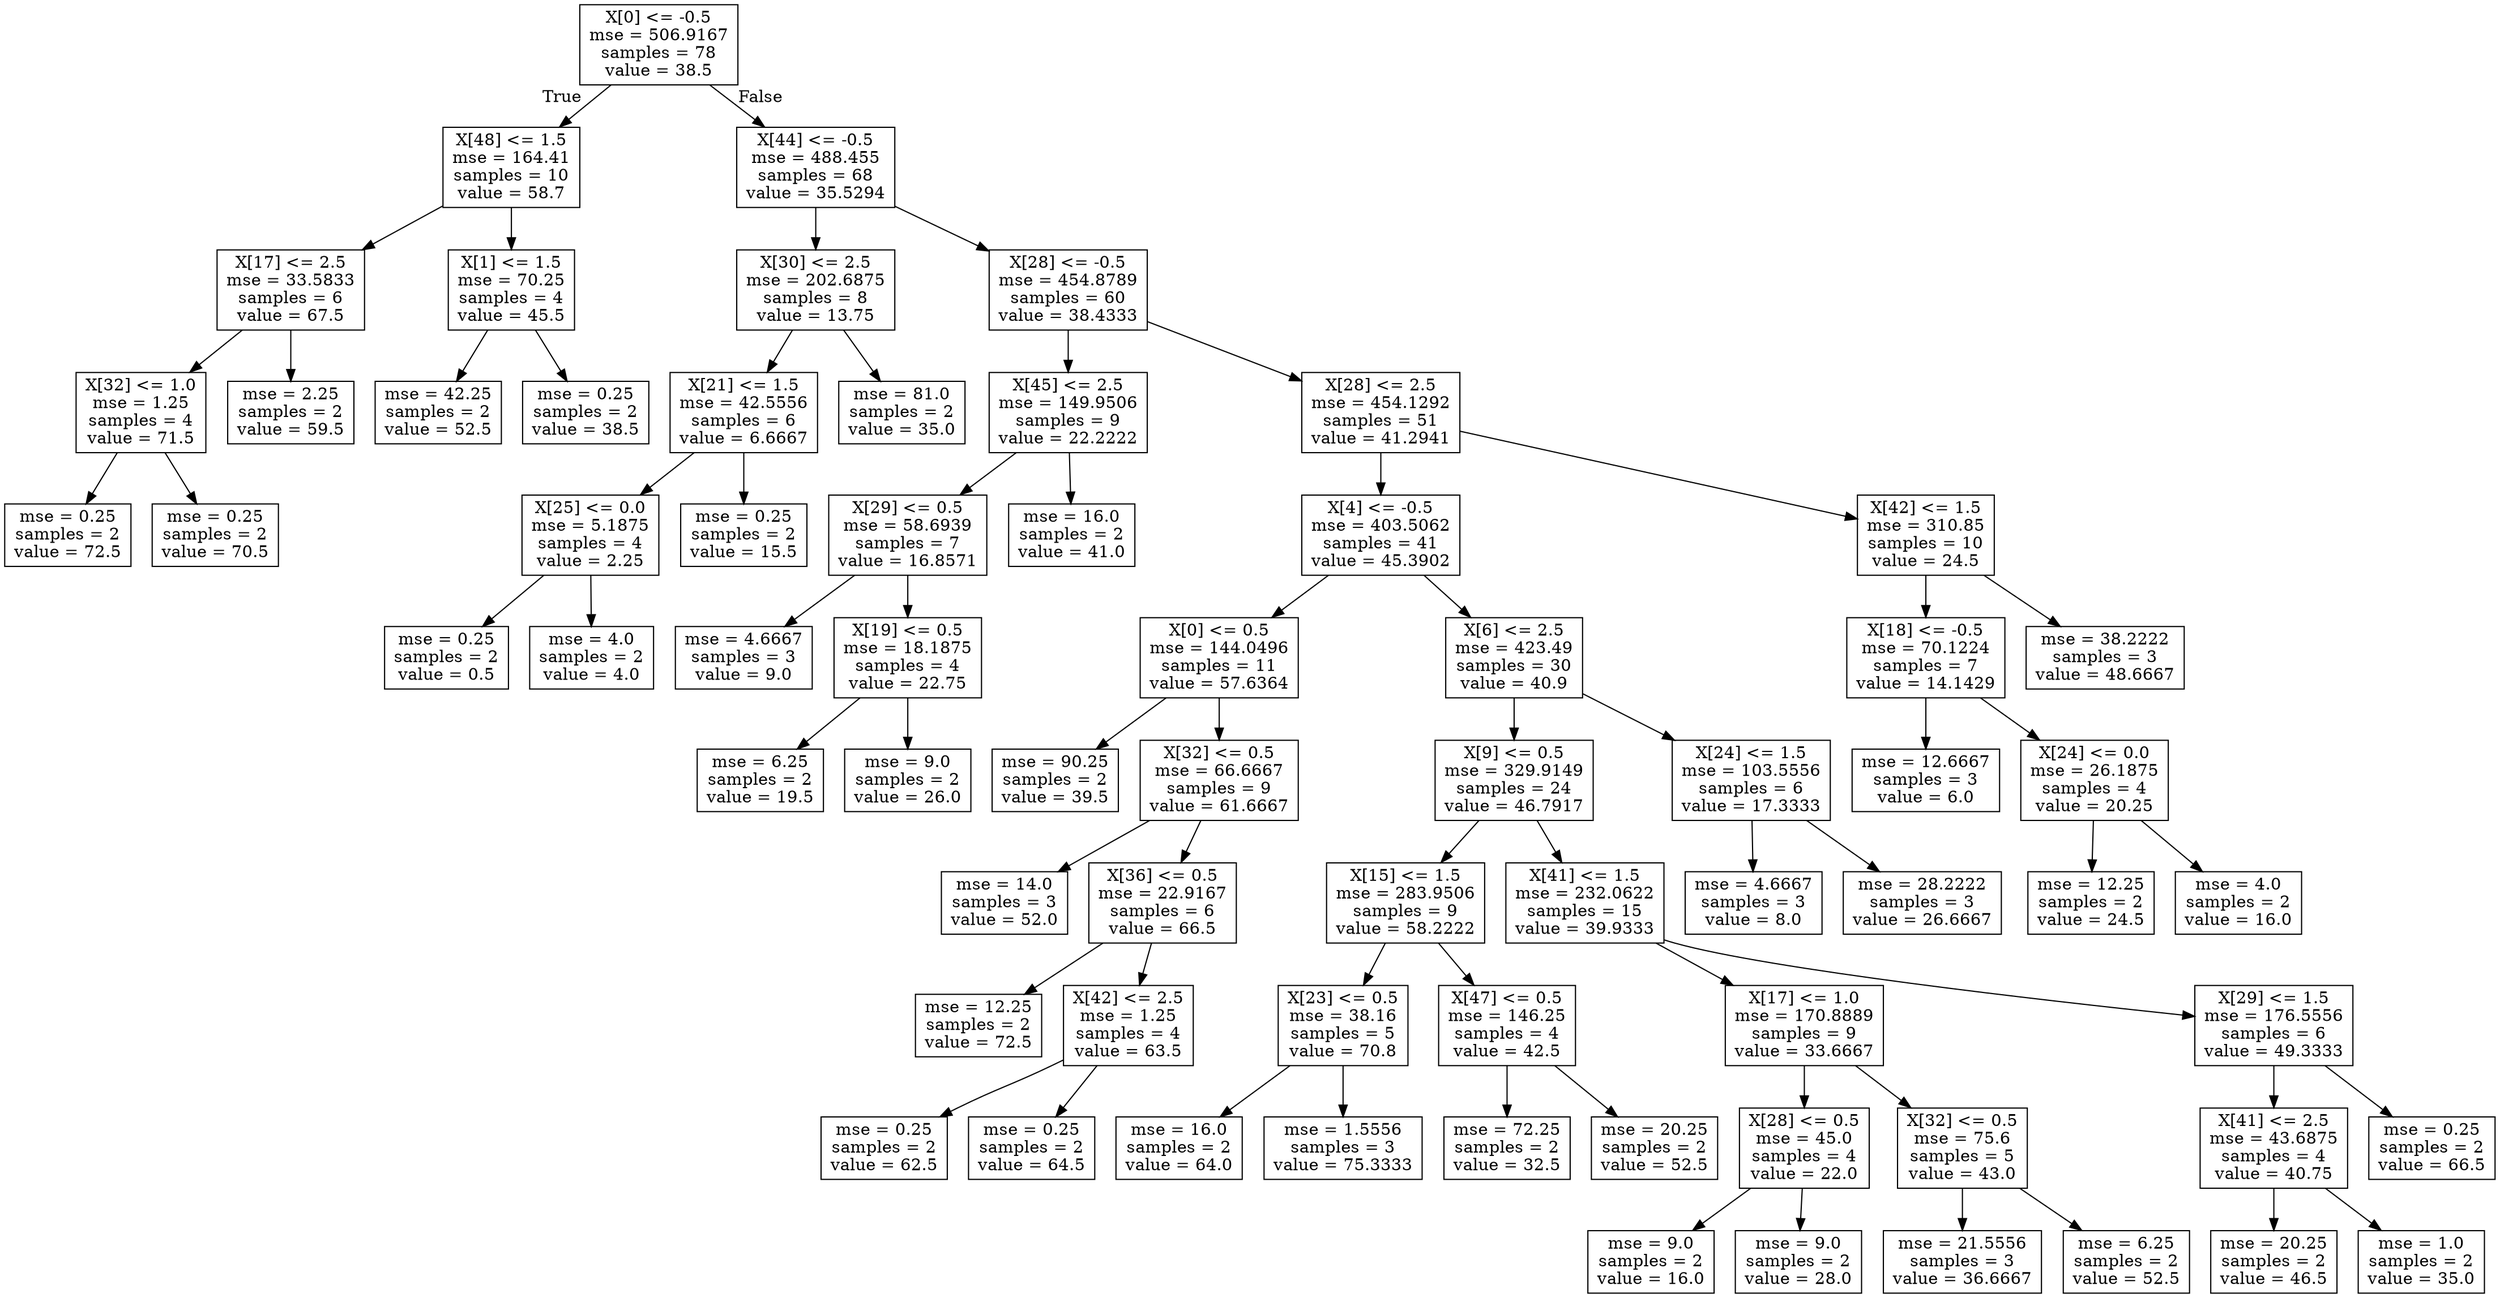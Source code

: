 digraph Tree {
node [shape=box] ;
0 [label="X[0] <= -0.5\nmse = 506.9167\nsamples = 78\nvalue = 38.5"] ;
1 [label="X[48] <= 1.5\nmse = 164.41\nsamples = 10\nvalue = 58.7"] ;
0 -> 1 [labeldistance=2.5, labelangle=45, headlabel="True"] ;
2 [label="X[17] <= 2.5\nmse = 33.5833\nsamples = 6\nvalue = 67.5"] ;
1 -> 2 ;
3 [label="X[32] <= 1.0\nmse = 1.25\nsamples = 4\nvalue = 71.5"] ;
2 -> 3 ;
4 [label="mse = 0.25\nsamples = 2\nvalue = 72.5"] ;
3 -> 4 ;
5 [label="mse = 0.25\nsamples = 2\nvalue = 70.5"] ;
3 -> 5 ;
6 [label="mse = 2.25\nsamples = 2\nvalue = 59.5"] ;
2 -> 6 ;
7 [label="X[1] <= 1.5\nmse = 70.25\nsamples = 4\nvalue = 45.5"] ;
1 -> 7 ;
8 [label="mse = 42.25\nsamples = 2\nvalue = 52.5"] ;
7 -> 8 ;
9 [label="mse = 0.25\nsamples = 2\nvalue = 38.5"] ;
7 -> 9 ;
10 [label="X[44] <= -0.5\nmse = 488.455\nsamples = 68\nvalue = 35.5294"] ;
0 -> 10 [labeldistance=2.5, labelangle=-45, headlabel="False"] ;
11 [label="X[30] <= 2.5\nmse = 202.6875\nsamples = 8\nvalue = 13.75"] ;
10 -> 11 ;
12 [label="X[21] <= 1.5\nmse = 42.5556\nsamples = 6\nvalue = 6.6667"] ;
11 -> 12 ;
13 [label="X[25] <= 0.0\nmse = 5.1875\nsamples = 4\nvalue = 2.25"] ;
12 -> 13 ;
14 [label="mse = 0.25\nsamples = 2\nvalue = 0.5"] ;
13 -> 14 ;
15 [label="mse = 4.0\nsamples = 2\nvalue = 4.0"] ;
13 -> 15 ;
16 [label="mse = 0.25\nsamples = 2\nvalue = 15.5"] ;
12 -> 16 ;
17 [label="mse = 81.0\nsamples = 2\nvalue = 35.0"] ;
11 -> 17 ;
18 [label="X[28] <= -0.5\nmse = 454.8789\nsamples = 60\nvalue = 38.4333"] ;
10 -> 18 ;
19 [label="X[45] <= 2.5\nmse = 149.9506\nsamples = 9\nvalue = 22.2222"] ;
18 -> 19 ;
20 [label="X[29] <= 0.5\nmse = 58.6939\nsamples = 7\nvalue = 16.8571"] ;
19 -> 20 ;
21 [label="mse = 4.6667\nsamples = 3\nvalue = 9.0"] ;
20 -> 21 ;
22 [label="X[19] <= 0.5\nmse = 18.1875\nsamples = 4\nvalue = 22.75"] ;
20 -> 22 ;
23 [label="mse = 6.25\nsamples = 2\nvalue = 19.5"] ;
22 -> 23 ;
24 [label="mse = 9.0\nsamples = 2\nvalue = 26.0"] ;
22 -> 24 ;
25 [label="mse = 16.0\nsamples = 2\nvalue = 41.0"] ;
19 -> 25 ;
26 [label="X[28] <= 2.5\nmse = 454.1292\nsamples = 51\nvalue = 41.2941"] ;
18 -> 26 ;
27 [label="X[4] <= -0.5\nmse = 403.5062\nsamples = 41\nvalue = 45.3902"] ;
26 -> 27 ;
28 [label="X[0] <= 0.5\nmse = 144.0496\nsamples = 11\nvalue = 57.6364"] ;
27 -> 28 ;
29 [label="mse = 90.25\nsamples = 2\nvalue = 39.5"] ;
28 -> 29 ;
30 [label="X[32] <= 0.5\nmse = 66.6667\nsamples = 9\nvalue = 61.6667"] ;
28 -> 30 ;
31 [label="mse = 14.0\nsamples = 3\nvalue = 52.0"] ;
30 -> 31 ;
32 [label="X[36] <= 0.5\nmse = 22.9167\nsamples = 6\nvalue = 66.5"] ;
30 -> 32 ;
33 [label="mse = 12.25\nsamples = 2\nvalue = 72.5"] ;
32 -> 33 ;
34 [label="X[42] <= 2.5\nmse = 1.25\nsamples = 4\nvalue = 63.5"] ;
32 -> 34 ;
35 [label="mse = 0.25\nsamples = 2\nvalue = 62.5"] ;
34 -> 35 ;
36 [label="mse = 0.25\nsamples = 2\nvalue = 64.5"] ;
34 -> 36 ;
37 [label="X[6] <= 2.5\nmse = 423.49\nsamples = 30\nvalue = 40.9"] ;
27 -> 37 ;
38 [label="X[9] <= 0.5\nmse = 329.9149\nsamples = 24\nvalue = 46.7917"] ;
37 -> 38 ;
39 [label="X[15] <= 1.5\nmse = 283.9506\nsamples = 9\nvalue = 58.2222"] ;
38 -> 39 ;
40 [label="X[23] <= 0.5\nmse = 38.16\nsamples = 5\nvalue = 70.8"] ;
39 -> 40 ;
41 [label="mse = 16.0\nsamples = 2\nvalue = 64.0"] ;
40 -> 41 ;
42 [label="mse = 1.5556\nsamples = 3\nvalue = 75.3333"] ;
40 -> 42 ;
43 [label="X[47] <= 0.5\nmse = 146.25\nsamples = 4\nvalue = 42.5"] ;
39 -> 43 ;
44 [label="mse = 72.25\nsamples = 2\nvalue = 32.5"] ;
43 -> 44 ;
45 [label="mse = 20.25\nsamples = 2\nvalue = 52.5"] ;
43 -> 45 ;
46 [label="X[41] <= 1.5\nmse = 232.0622\nsamples = 15\nvalue = 39.9333"] ;
38 -> 46 ;
47 [label="X[17] <= 1.0\nmse = 170.8889\nsamples = 9\nvalue = 33.6667"] ;
46 -> 47 ;
48 [label="X[28] <= 0.5\nmse = 45.0\nsamples = 4\nvalue = 22.0"] ;
47 -> 48 ;
49 [label="mse = 9.0\nsamples = 2\nvalue = 16.0"] ;
48 -> 49 ;
50 [label="mse = 9.0\nsamples = 2\nvalue = 28.0"] ;
48 -> 50 ;
51 [label="X[32] <= 0.5\nmse = 75.6\nsamples = 5\nvalue = 43.0"] ;
47 -> 51 ;
52 [label="mse = 21.5556\nsamples = 3\nvalue = 36.6667"] ;
51 -> 52 ;
53 [label="mse = 6.25\nsamples = 2\nvalue = 52.5"] ;
51 -> 53 ;
54 [label="X[29] <= 1.5\nmse = 176.5556\nsamples = 6\nvalue = 49.3333"] ;
46 -> 54 ;
55 [label="X[41] <= 2.5\nmse = 43.6875\nsamples = 4\nvalue = 40.75"] ;
54 -> 55 ;
56 [label="mse = 20.25\nsamples = 2\nvalue = 46.5"] ;
55 -> 56 ;
57 [label="mse = 1.0\nsamples = 2\nvalue = 35.0"] ;
55 -> 57 ;
58 [label="mse = 0.25\nsamples = 2\nvalue = 66.5"] ;
54 -> 58 ;
59 [label="X[24] <= 1.5\nmse = 103.5556\nsamples = 6\nvalue = 17.3333"] ;
37 -> 59 ;
60 [label="mse = 4.6667\nsamples = 3\nvalue = 8.0"] ;
59 -> 60 ;
61 [label="mse = 28.2222\nsamples = 3\nvalue = 26.6667"] ;
59 -> 61 ;
62 [label="X[42] <= 1.5\nmse = 310.85\nsamples = 10\nvalue = 24.5"] ;
26 -> 62 ;
63 [label="X[18] <= -0.5\nmse = 70.1224\nsamples = 7\nvalue = 14.1429"] ;
62 -> 63 ;
64 [label="mse = 12.6667\nsamples = 3\nvalue = 6.0"] ;
63 -> 64 ;
65 [label="X[24] <= 0.0\nmse = 26.1875\nsamples = 4\nvalue = 20.25"] ;
63 -> 65 ;
66 [label="mse = 12.25\nsamples = 2\nvalue = 24.5"] ;
65 -> 66 ;
67 [label="mse = 4.0\nsamples = 2\nvalue = 16.0"] ;
65 -> 67 ;
68 [label="mse = 38.2222\nsamples = 3\nvalue = 48.6667"] ;
62 -> 68 ;
}